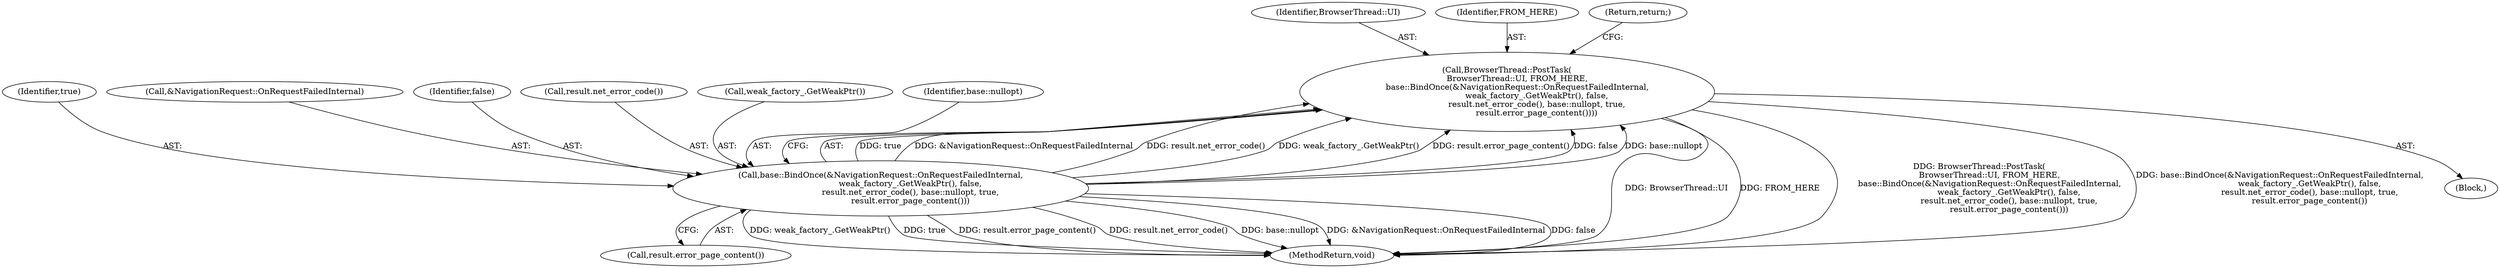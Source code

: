 digraph "0_Chrome_07fbae50670ea44e35e1d554db1bbece7fe3711f@API" {
"1000158" [label="(Call,BrowserThread::PostTask(\n        BrowserThread::UI, FROM_HERE,\n        base::BindOnce(&NavigationRequest::OnRequestFailedInternal,\n                       weak_factory_.GetWeakPtr(), false,\n                       result.net_error_code(), base::nullopt, true,\n                       result.error_page_content())))"];
"1000161" [label="(Call,base::BindOnce(&NavigationRequest::OnRequestFailedInternal,\n                       weak_factory_.GetWeakPtr(), false,\n                       result.net_error_code(), base::nullopt, true,\n                       result.error_page_content()))"];
"1000168" [label="(Identifier,true)"];
"1000158" [label="(Call,BrowserThread::PostTask(\n        BrowserThread::UI, FROM_HERE,\n        base::BindOnce(&NavigationRequest::OnRequestFailedInternal,\n                       weak_factory_.GetWeakPtr(), false,\n                       result.net_error_code(), base::nullopt, true,\n                       result.error_page_content())))"];
"1000169" [label="(Call,result.error_page_content())"];
"1000162" [label="(Call,&NavigationRequest::OnRequestFailedInternal)"];
"1000165" [label="(Identifier,false)"];
"1000375" [label="(MethodReturn,void)"];
"1000161" [label="(Call,base::BindOnce(&NavigationRequest::OnRequestFailedInternal,\n                       weak_factory_.GetWeakPtr(), false,\n                       result.net_error_code(), base::nullopt, true,\n                       result.error_page_content()))"];
"1000159" [label="(Identifier,BrowserThread::UI)"];
"1000166" [label="(Call,result.net_error_code())"];
"1000164" [label="(Call,weak_factory_.GetWeakPtr())"];
"1000160" [label="(Identifier,FROM_HERE)"];
"1000167" [label="(Identifier,base::nullopt)"];
"1000135" [label="(Block,)"];
"1000170" [label="(Return,return;)"];
"1000158" -> "1000135"  [label="AST: "];
"1000158" -> "1000161"  [label="CFG: "];
"1000159" -> "1000158"  [label="AST: "];
"1000160" -> "1000158"  [label="AST: "];
"1000161" -> "1000158"  [label="AST: "];
"1000170" -> "1000158"  [label="CFG: "];
"1000158" -> "1000375"  [label="DDG: BrowserThread::UI"];
"1000158" -> "1000375"  [label="DDG: FROM_HERE"];
"1000158" -> "1000375"  [label="DDG: BrowserThread::PostTask(\n        BrowserThread::UI, FROM_HERE,\n        base::BindOnce(&NavigationRequest::OnRequestFailedInternal,\n                       weak_factory_.GetWeakPtr(), false,\n                       result.net_error_code(), base::nullopt, true,\n                       result.error_page_content()))"];
"1000158" -> "1000375"  [label="DDG: base::BindOnce(&NavigationRequest::OnRequestFailedInternal,\n                       weak_factory_.GetWeakPtr(), false,\n                       result.net_error_code(), base::nullopt, true,\n                       result.error_page_content())"];
"1000161" -> "1000158"  [label="DDG: true"];
"1000161" -> "1000158"  [label="DDG: &NavigationRequest::OnRequestFailedInternal"];
"1000161" -> "1000158"  [label="DDG: result.net_error_code()"];
"1000161" -> "1000158"  [label="DDG: weak_factory_.GetWeakPtr()"];
"1000161" -> "1000158"  [label="DDG: result.error_page_content()"];
"1000161" -> "1000158"  [label="DDG: false"];
"1000161" -> "1000158"  [label="DDG: base::nullopt"];
"1000161" -> "1000169"  [label="CFG: "];
"1000162" -> "1000161"  [label="AST: "];
"1000164" -> "1000161"  [label="AST: "];
"1000165" -> "1000161"  [label="AST: "];
"1000166" -> "1000161"  [label="AST: "];
"1000167" -> "1000161"  [label="AST: "];
"1000168" -> "1000161"  [label="AST: "];
"1000169" -> "1000161"  [label="AST: "];
"1000161" -> "1000375"  [label="DDG: weak_factory_.GetWeakPtr()"];
"1000161" -> "1000375"  [label="DDG: true"];
"1000161" -> "1000375"  [label="DDG: result.error_page_content()"];
"1000161" -> "1000375"  [label="DDG: result.net_error_code()"];
"1000161" -> "1000375"  [label="DDG: base::nullopt"];
"1000161" -> "1000375"  [label="DDG: &NavigationRequest::OnRequestFailedInternal"];
"1000161" -> "1000375"  [label="DDG: false"];
}
